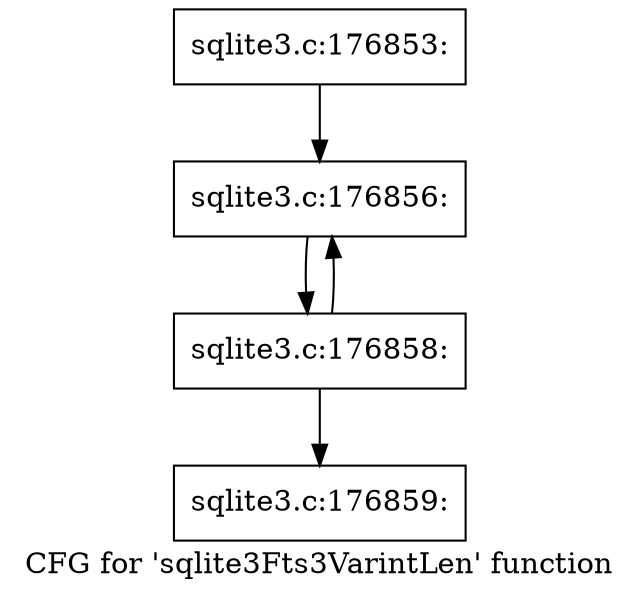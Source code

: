digraph "CFG for 'sqlite3Fts3VarintLen' function" {
	label="CFG for 'sqlite3Fts3VarintLen' function";

	Node0x55c0fac23390 [shape=record,label="{sqlite3.c:176853:}"];
	Node0x55c0fac23390 -> Node0x55c0fac23920;
	Node0x55c0fac23920 [shape=record,label="{sqlite3.c:176856:}"];
	Node0x55c0fac23920 -> Node0x55c0fac238d0;
	Node0x55c0fac238d0 [shape=record,label="{sqlite3.c:176858:}"];
	Node0x55c0fac238d0 -> Node0x55c0fac23920;
	Node0x55c0fac238d0 -> Node0x55c0fac23880;
	Node0x55c0fac23880 [shape=record,label="{sqlite3.c:176859:}"];
}
